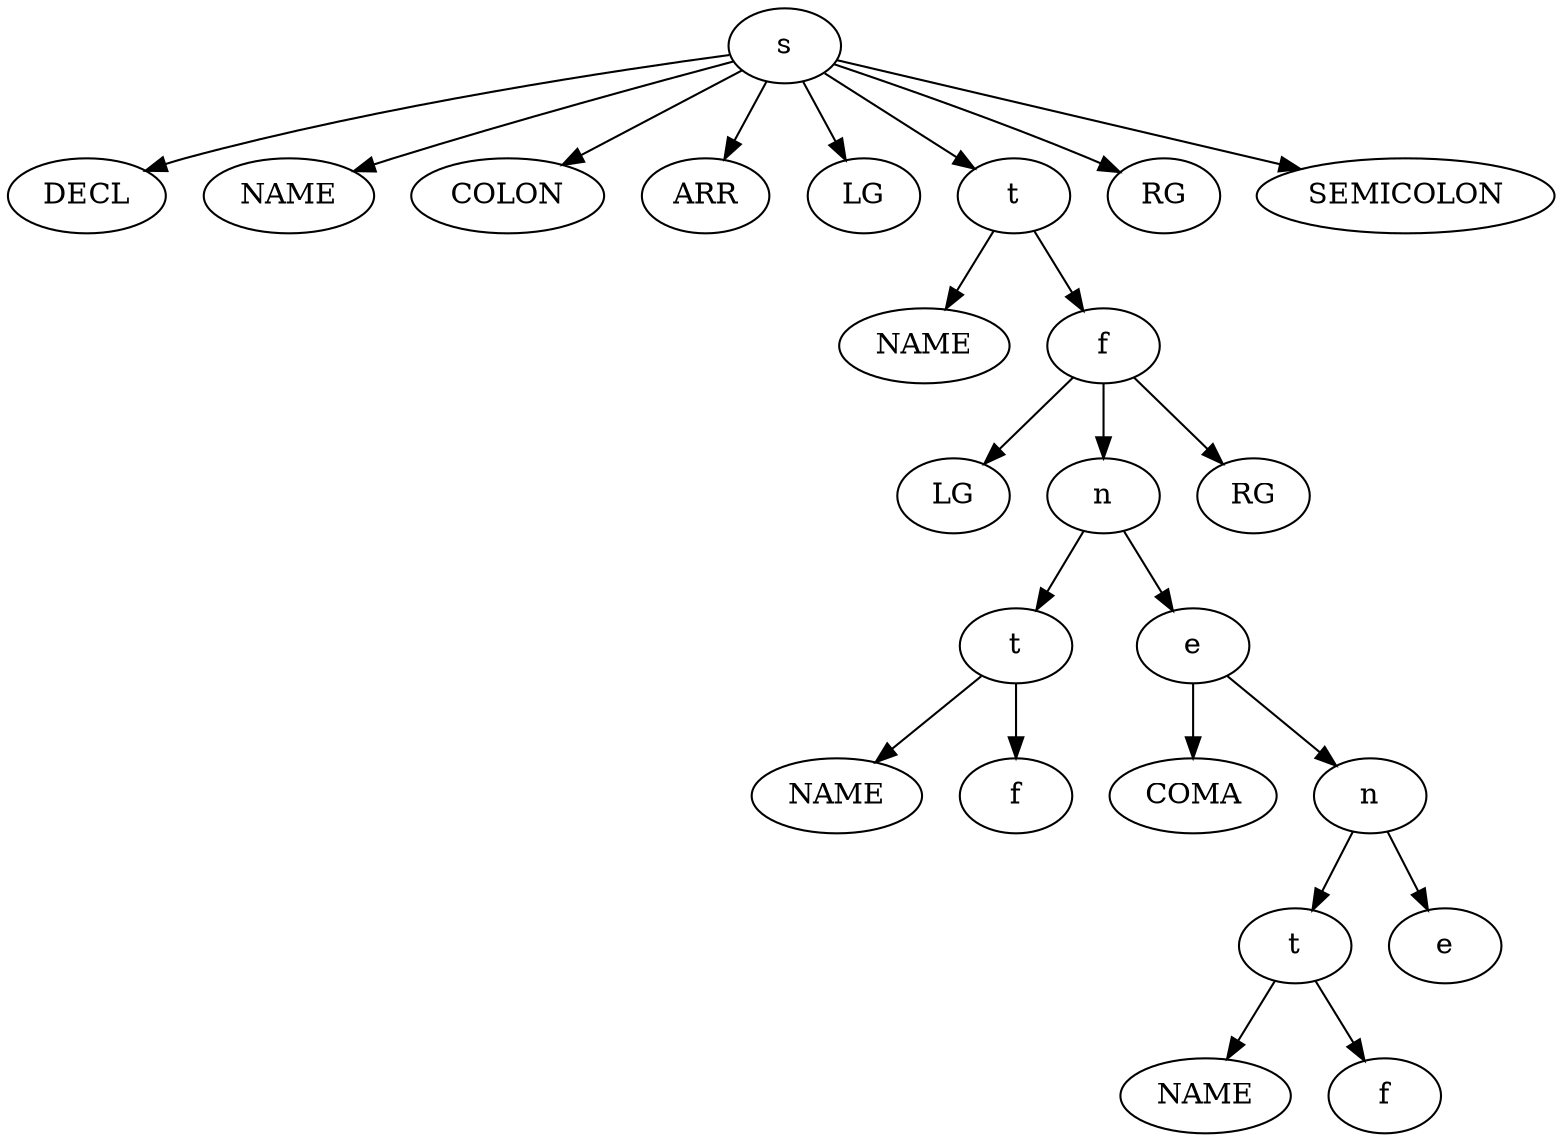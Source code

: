 digraph HelloWorld {1[label="s"];2[label="DECL"];1 -> 2;3[label="NAME"];1 -> 3;4[label="COLON"];1 -> 4;5[label="ARR"];1 -> 5;6[label="LG"];1 -> 6;7[label="t"];1 -> 7;8[label="NAME"];7 -> 8;9[label="f"];7 -> 9;10[label="LG"];9 -> 10;11[label="n"];9 -> 11;12[label="t"];11 -> 12;13[label="NAME"];12 -> 13;14[label="f"];12 -> 14;15[label="e"];11 -> 15;16[label="COMA"];15 -> 16;17[label="n"];15 -> 17;18[label="t"];17 -> 18;19[label="NAME"];18 -> 19;20[label="f"];18 -> 20;21[label="e"];17 -> 21;22[label="RG"];9 -> 22;23[label="RG"];1 -> 23;24[label="SEMICOLON"];1 -> 24;}